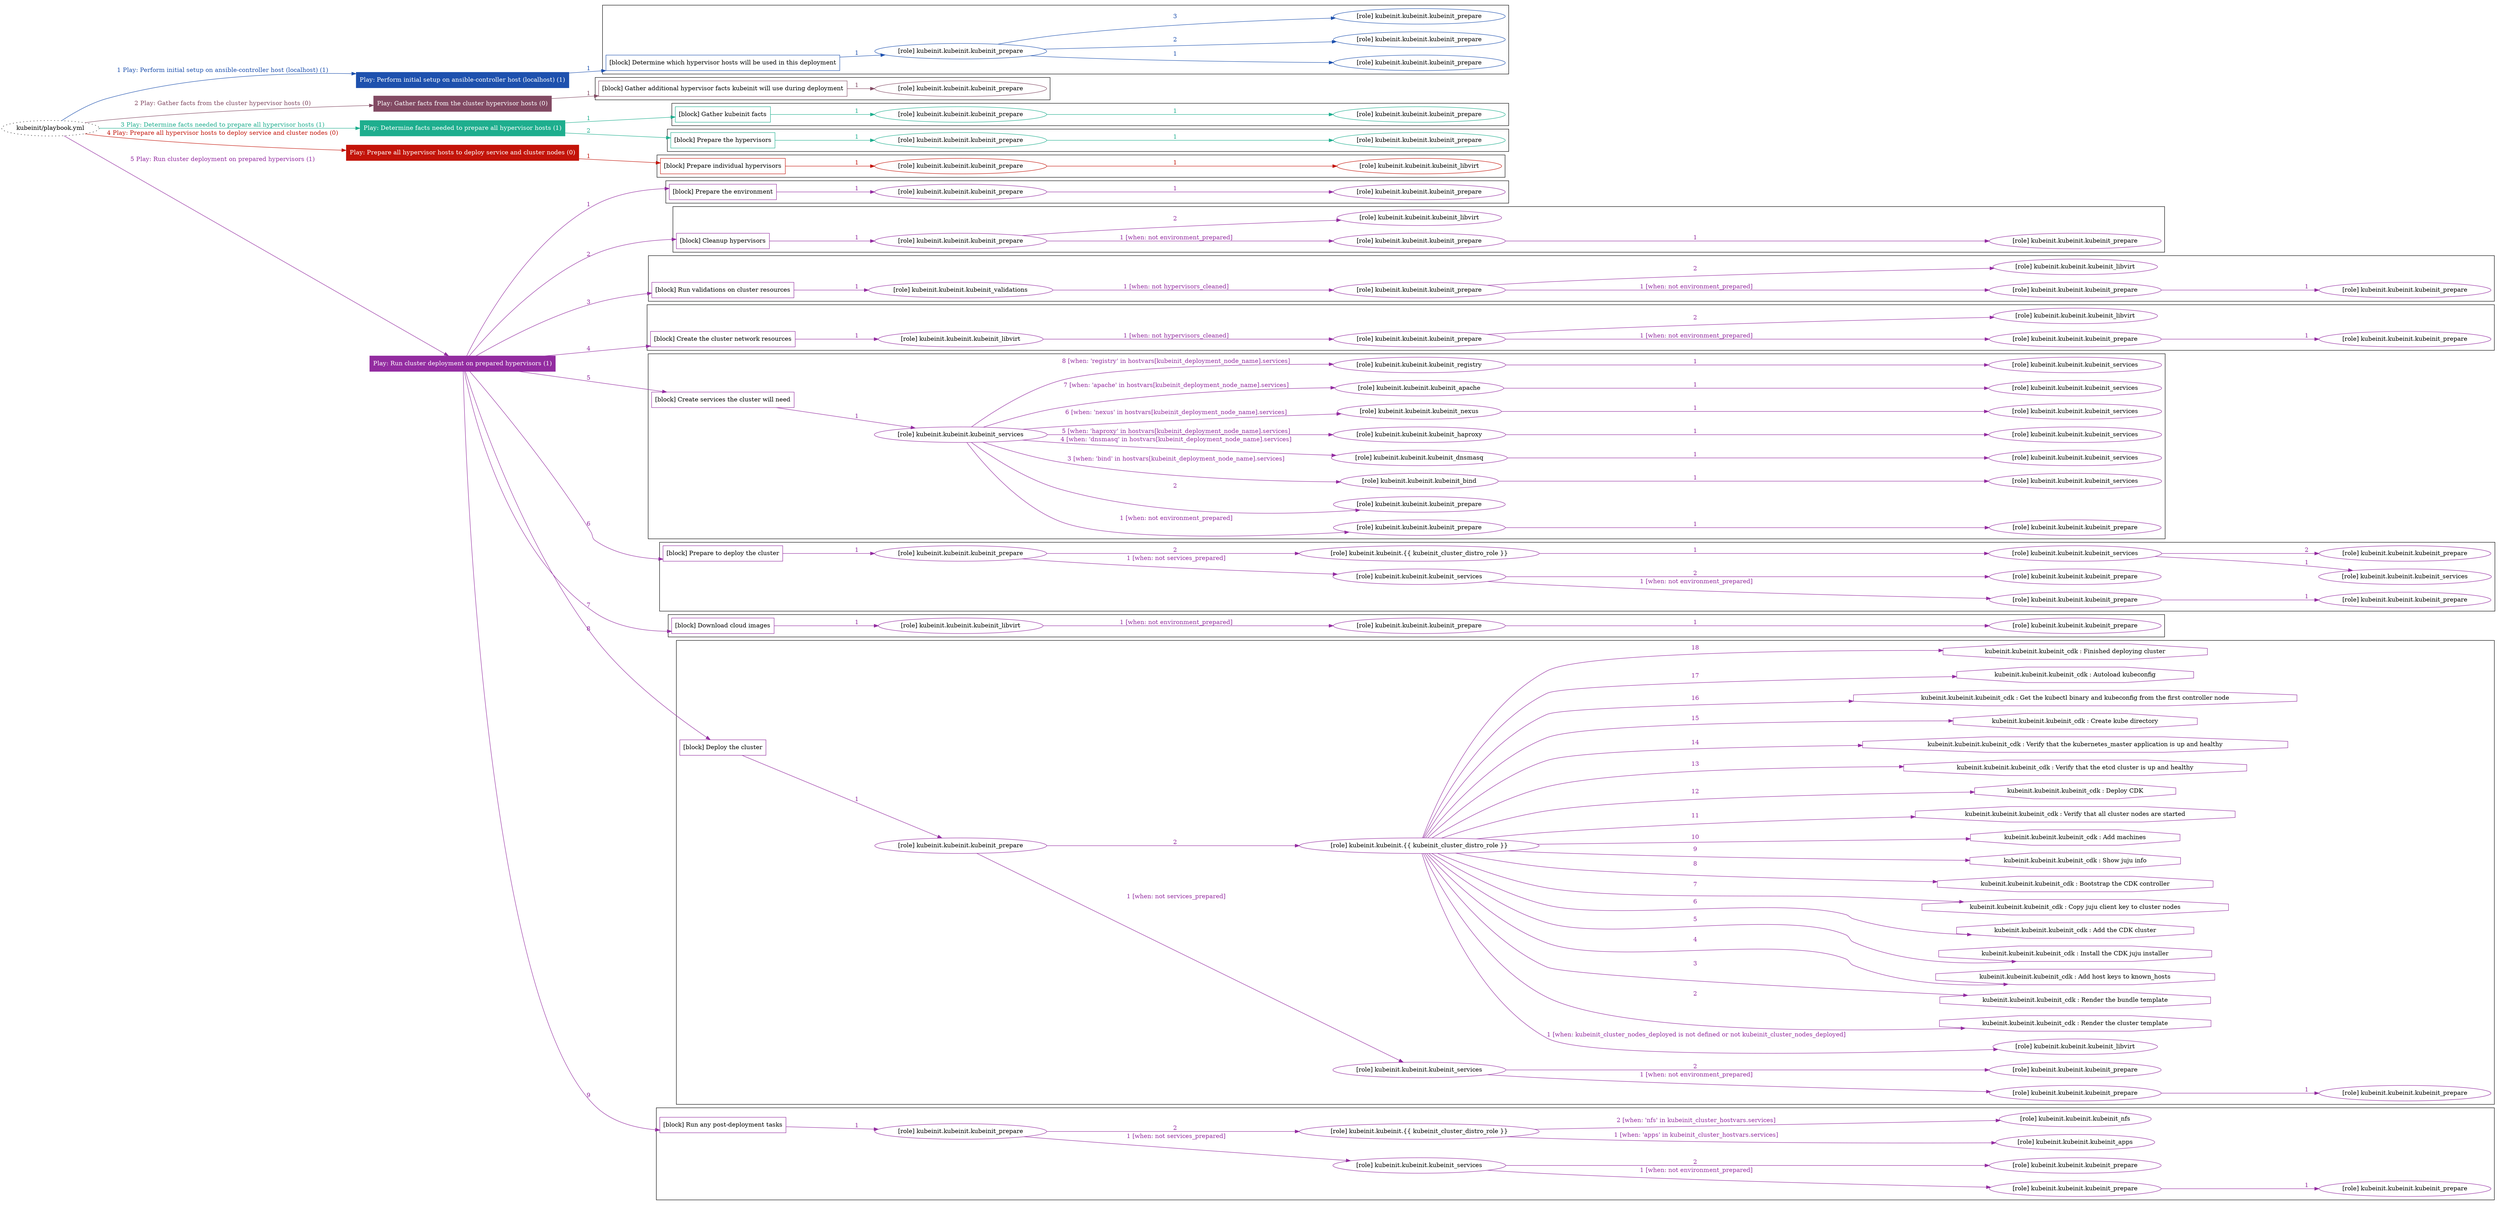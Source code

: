 digraph {
	graph [concentrate=true ordering=in rankdir=LR ratio=fill]
	edge [esep=5 sep=10]
	"kubeinit/playbook.yml" [URL="/home/runner/work/kubeinit/kubeinit/kubeinit/playbook.yml" id=playbook_908539e2 style=dotted]
	"kubeinit/playbook.yml" -> play_1a0ce4ae [label="1 Play: Perform initial setup on ansible-controller host (localhost) (1)" color="#1e51ae" fontcolor="#1e51ae" id=edge_playbook_908539e2_play_1a0ce4ae labeltooltip="1 Play: Perform initial setup on ansible-controller host (localhost) (1)" tooltip="1 Play: Perform initial setup on ansible-controller host (localhost) (1)"]
	subgraph "Play: Perform initial setup on ansible-controller host (localhost) (1)" {
		play_1a0ce4ae [label="Play: Perform initial setup on ansible-controller host (localhost) (1)" URL="/home/runner/work/kubeinit/kubeinit/kubeinit/playbook.yml" color="#1e51ae" fontcolor="#ffffff" id=play_1a0ce4ae shape=box style=filled tooltip=localhost]
		play_1a0ce4ae -> block_2aca51c5 [label=1 color="#1e51ae" fontcolor="#1e51ae" id=edge_1_play_1a0ce4ae_block_2aca51c5 labeltooltip=1 tooltip=1]
		subgraph cluster_block_2aca51c5 {
			block_2aca51c5 [label="[block] Determine which hypervisor hosts will be used in this deployment" URL="/home/runner/work/kubeinit/kubeinit/kubeinit/playbook.yml" color="#1e51ae" id=block_2aca51c5 labeltooltip="Determine which hypervisor hosts will be used in this deployment" shape=box tooltip="Determine which hypervisor hosts will be used in this deployment"]
			block_2aca51c5 -> role_ce036f06 [label="1 " color="#1e51ae" fontcolor="#1e51ae" id=edge_1_block_2aca51c5_role_ce036f06 labeltooltip="1 " tooltip="1 "]
			subgraph "kubeinit.kubeinit.kubeinit_prepare" {
				role_ce036f06 [label="[role] kubeinit.kubeinit.kubeinit_prepare" URL="/home/runner/work/kubeinit/kubeinit/kubeinit/playbook.yml" color="#1e51ae" id=role_ce036f06 tooltip="kubeinit.kubeinit.kubeinit_prepare"]
				role_ce036f06 -> role_a086a30a [label="1 " color="#1e51ae" fontcolor="#1e51ae" id=edge_1_role_ce036f06_role_a086a30a labeltooltip="1 " tooltip="1 "]
				subgraph "kubeinit.kubeinit.kubeinit_prepare" {
					role_a086a30a [label="[role] kubeinit.kubeinit.kubeinit_prepare" URL="/home/runner/.ansible/collections/ansible_collections/kubeinit/kubeinit/roles/kubeinit_prepare/tasks/build_hypervisors_group.yml" color="#1e51ae" id=role_a086a30a tooltip="kubeinit.kubeinit.kubeinit_prepare"]
				}
				role_ce036f06 -> role_d962c7f2 [label="2 " color="#1e51ae" fontcolor="#1e51ae" id=edge_2_role_ce036f06_role_d962c7f2 labeltooltip="2 " tooltip="2 "]
				subgraph "kubeinit.kubeinit.kubeinit_prepare" {
					role_d962c7f2 [label="[role] kubeinit.kubeinit.kubeinit_prepare" URL="/home/runner/.ansible/collections/ansible_collections/kubeinit/kubeinit/roles/kubeinit_prepare/tasks/build_hypervisors_group.yml" color="#1e51ae" id=role_d962c7f2 tooltip="kubeinit.kubeinit.kubeinit_prepare"]
				}
				role_ce036f06 -> role_a5ff5401 [label="3 " color="#1e51ae" fontcolor="#1e51ae" id=edge_3_role_ce036f06_role_a5ff5401 labeltooltip="3 " tooltip="3 "]
				subgraph "kubeinit.kubeinit.kubeinit_prepare" {
					role_a5ff5401 [label="[role] kubeinit.kubeinit.kubeinit_prepare" URL="/home/runner/.ansible/collections/ansible_collections/kubeinit/kubeinit/roles/kubeinit_prepare/tasks/build_hypervisors_group.yml" color="#1e51ae" id=role_a5ff5401 tooltip="kubeinit.kubeinit.kubeinit_prepare"]
				}
			}
		}
	}
	"kubeinit/playbook.yml" -> play_9be4e066 [label="2 Play: Gather facts from the cluster hypervisor hosts (0)" color="#824a63" fontcolor="#824a63" id=edge_playbook_908539e2_play_9be4e066 labeltooltip="2 Play: Gather facts from the cluster hypervisor hosts (0)" tooltip="2 Play: Gather facts from the cluster hypervisor hosts (0)"]
	subgraph "Play: Gather facts from the cluster hypervisor hosts (0)" {
		play_9be4e066 [label="Play: Gather facts from the cluster hypervisor hosts (0)" URL="/home/runner/work/kubeinit/kubeinit/kubeinit/playbook.yml" color="#824a63" fontcolor="#ffffff" id=play_9be4e066 shape=box style=filled tooltip="Play: Gather facts from the cluster hypervisor hosts (0)"]
		play_9be4e066 -> block_abb1dd14 [label=1 color="#824a63" fontcolor="#824a63" id=edge_1_play_9be4e066_block_abb1dd14 labeltooltip=1 tooltip=1]
		subgraph cluster_block_abb1dd14 {
			block_abb1dd14 [label="[block] Gather additional hypervisor facts kubeinit will use during deployment" URL="/home/runner/work/kubeinit/kubeinit/kubeinit/playbook.yml" color="#824a63" id=block_abb1dd14 labeltooltip="Gather additional hypervisor facts kubeinit will use during deployment" shape=box tooltip="Gather additional hypervisor facts kubeinit will use during deployment"]
			block_abb1dd14 -> role_02a995a1 [label="1 " color="#824a63" fontcolor="#824a63" id=edge_1_block_abb1dd14_role_02a995a1 labeltooltip="1 " tooltip="1 "]
			subgraph "kubeinit.kubeinit.kubeinit_prepare" {
				role_02a995a1 [label="[role] kubeinit.kubeinit.kubeinit_prepare" URL="/home/runner/work/kubeinit/kubeinit/kubeinit/playbook.yml" color="#824a63" id=role_02a995a1 tooltip="kubeinit.kubeinit.kubeinit_prepare"]
			}
		}
	}
	"kubeinit/playbook.yml" -> play_61c4239e [label="3 Play: Determine facts needed to prepare all hypervisor hosts (1)" color="#1eae8e" fontcolor="#1eae8e" id=edge_playbook_908539e2_play_61c4239e labeltooltip="3 Play: Determine facts needed to prepare all hypervisor hosts (1)" tooltip="3 Play: Determine facts needed to prepare all hypervisor hosts (1)"]
	subgraph "Play: Determine facts needed to prepare all hypervisor hosts (1)" {
		play_61c4239e [label="Play: Determine facts needed to prepare all hypervisor hosts (1)" URL="/home/runner/work/kubeinit/kubeinit/kubeinit/playbook.yml" color="#1eae8e" fontcolor="#ffffff" id=play_61c4239e shape=box style=filled tooltip=localhost]
		play_61c4239e -> block_95e3811e [label=1 color="#1eae8e" fontcolor="#1eae8e" id=edge_1_play_61c4239e_block_95e3811e labeltooltip=1 tooltip=1]
		subgraph cluster_block_95e3811e {
			block_95e3811e [label="[block] Gather kubeinit facts" URL="/home/runner/work/kubeinit/kubeinit/kubeinit/playbook.yml" color="#1eae8e" id=block_95e3811e labeltooltip="Gather kubeinit facts" shape=box tooltip="Gather kubeinit facts"]
			block_95e3811e -> role_c4badce9 [label="1 " color="#1eae8e" fontcolor="#1eae8e" id=edge_1_block_95e3811e_role_c4badce9 labeltooltip="1 " tooltip="1 "]
			subgraph "kubeinit.kubeinit.kubeinit_prepare" {
				role_c4badce9 [label="[role] kubeinit.kubeinit.kubeinit_prepare" URL="/home/runner/work/kubeinit/kubeinit/kubeinit/playbook.yml" color="#1eae8e" id=role_c4badce9 tooltip="kubeinit.kubeinit.kubeinit_prepare"]
				role_c4badce9 -> role_9c1aaad2 [label="1 " color="#1eae8e" fontcolor="#1eae8e" id=edge_1_role_c4badce9_role_9c1aaad2 labeltooltip="1 " tooltip="1 "]
				subgraph "kubeinit.kubeinit.kubeinit_prepare" {
					role_9c1aaad2 [label="[role] kubeinit.kubeinit.kubeinit_prepare" URL="/home/runner/.ansible/collections/ansible_collections/kubeinit/kubeinit/roles/kubeinit_prepare/tasks/gather_kubeinit_facts.yml" color="#1eae8e" id=role_9c1aaad2 tooltip="kubeinit.kubeinit.kubeinit_prepare"]
				}
			}
		}
		play_61c4239e -> block_f7baad70 [label=2 color="#1eae8e" fontcolor="#1eae8e" id=edge_2_play_61c4239e_block_f7baad70 labeltooltip=2 tooltip=2]
		subgraph cluster_block_f7baad70 {
			block_f7baad70 [label="[block] Prepare the hypervisors" URL="/home/runner/work/kubeinit/kubeinit/kubeinit/playbook.yml" color="#1eae8e" id=block_f7baad70 labeltooltip="Prepare the hypervisors" shape=box tooltip="Prepare the hypervisors"]
			block_f7baad70 -> role_4221a4ba [label="1 " color="#1eae8e" fontcolor="#1eae8e" id=edge_1_block_f7baad70_role_4221a4ba labeltooltip="1 " tooltip="1 "]
			subgraph "kubeinit.kubeinit.kubeinit_prepare" {
				role_4221a4ba [label="[role] kubeinit.kubeinit.kubeinit_prepare" URL="/home/runner/work/kubeinit/kubeinit/kubeinit/playbook.yml" color="#1eae8e" id=role_4221a4ba tooltip="kubeinit.kubeinit.kubeinit_prepare"]
				role_4221a4ba -> role_94aeec92 [label="1 " color="#1eae8e" fontcolor="#1eae8e" id=edge_1_role_4221a4ba_role_94aeec92 labeltooltip="1 " tooltip="1 "]
				subgraph "kubeinit.kubeinit.kubeinit_prepare" {
					role_94aeec92 [label="[role] kubeinit.kubeinit.kubeinit_prepare" URL="/home/runner/.ansible/collections/ansible_collections/kubeinit/kubeinit/roles/kubeinit_prepare/tasks/gather_kubeinit_facts.yml" color="#1eae8e" id=role_94aeec92 tooltip="kubeinit.kubeinit.kubeinit_prepare"]
				}
			}
		}
	}
	"kubeinit/playbook.yml" -> play_f6dc13f6 [label="4 Play: Prepare all hypervisor hosts to deploy service and cluster nodes (0)" color="#c31409" fontcolor="#c31409" id=edge_playbook_908539e2_play_f6dc13f6 labeltooltip="4 Play: Prepare all hypervisor hosts to deploy service and cluster nodes (0)" tooltip="4 Play: Prepare all hypervisor hosts to deploy service and cluster nodes (0)"]
	subgraph "Play: Prepare all hypervisor hosts to deploy service and cluster nodes (0)" {
		play_f6dc13f6 [label="Play: Prepare all hypervisor hosts to deploy service and cluster nodes (0)" URL="/home/runner/work/kubeinit/kubeinit/kubeinit/playbook.yml" color="#c31409" fontcolor="#ffffff" id=play_f6dc13f6 shape=box style=filled tooltip="Play: Prepare all hypervisor hosts to deploy service and cluster nodes (0)"]
		play_f6dc13f6 -> block_6520891b [label=1 color="#c31409" fontcolor="#c31409" id=edge_1_play_f6dc13f6_block_6520891b labeltooltip=1 tooltip=1]
		subgraph cluster_block_6520891b {
			block_6520891b [label="[block] Prepare individual hypervisors" URL="/home/runner/work/kubeinit/kubeinit/kubeinit/playbook.yml" color="#c31409" id=block_6520891b labeltooltip="Prepare individual hypervisors" shape=box tooltip="Prepare individual hypervisors"]
			block_6520891b -> role_00d1df0e [label="1 " color="#c31409" fontcolor="#c31409" id=edge_1_block_6520891b_role_00d1df0e labeltooltip="1 " tooltip="1 "]
			subgraph "kubeinit.kubeinit.kubeinit_prepare" {
				role_00d1df0e [label="[role] kubeinit.kubeinit.kubeinit_prepare" URL="/home/runner/work/kubeinit/kubeinit/kubeinit/playbook.yml" color="#c31409" id=role_00d1df0e tooltip="kubeinit.kubeinit.kubeinit_prepare"]
				role_00d1df0e -> role_d37eb65c [label="1 " color="#c31409" fontcolor="#c31409" id=edge_1_role_00d1df0e_role_d37eb65c labeltooltip="1 " tooltip="1 "]
				subgraph "kubeinit.kubeinit.kubeinit_libvirt" {
					role_d37eb65c [label="[role] kubeinit.kubeinit.kubeinit_libvirt" URL="/home/runner/.ansible/collections/ansible_collections/kubeinit/kubeinit/roles/kubeinit_prepare/tasks/prepare_hypervisor.yml" color="#c31409" id=role_d37eb65c tooltip="kubeinit.kubeinit.kubeinit_libvirt"]
				}
			}
		}
	}
	"kubeinit/playbook.yml" -> play_699fc1e1 [label="5 Play: Run cluster deployment on prepared hypervisors (1)" color="#932ca0" fontcolor="#932ca0" id=edge_playbook_908539e2_play_699fc1e1 labeltooltip="5 Play: Run cluster deployment on prepared hypervisors (1)" tooltip="5 Play: Run cluster deployment on prepared hypervisors (1)"]
	subgraph "Play: Run cluster deployment on prepared hypervisors (1)" {
		play_699fc1e1 [label="Play: Run cluster deployment on prepared hypervisors (1)" URL="/home/runner/work/kubeinit/kubeinit/kubeinit/playbook.yml" color="#932ca0" fontcolor="#ffffff" id=play_699fc1e1 shape=box style=filled tooltip=localhost]
		play_699fc1e1 -> block_02f8ff2e [label=1 color="#932ca0" fontcolor="#932ca0" id=edge_1_play_699fc1e1_block_02f8ff2e labeltooltip=1 tooltip=1]
		subgraph cluster_block_02f8ff2e {
			block_02f8ff2e [label="[block] Prepare the environment" URL="/home/runner/work/kubeinit/kubeinit/kubeinit/playbook.yml" color="#932ca0" id=block_02f8ff2e labeltooltip="Prepare the environment" shape=box tooltip="Prepare the environment"]
			block_02f8ff2e -> role_17aabd34 [label="1 " color="#932ca0" fontcolor="#932ca0" id=edge_1_block_02f8ff2e_role_17aabd34 labeltooltip="1 " tooltip="1 "]
			subgraph "kubeinit.kubeinit.kubeinit_prepare" {
				role_17aabd34 [label="[role] kubeinit.kubeinit.kubeinit_prepare" URL="/home/runner/work/kubeinit/kubeinit/kubeinit/playbook.yml" color="#932ca0" id=role_17aabd34 tooltip="kubeinit.kubeinit.kubeinit_prepare"]
				role_17aabd34 -> role_4959f681 [label="1 " color="#932ca0" fontcolor="#932ca0" id=edge_1_role_17aabd34_role_4959f681 labeltooltip="1 " tooltip="1 "]
				subgraph "kubeinit.kubeinit.kubeinit_prepare" {
					role_4959f681 [label="[role] kubeinit.kubeinit.kubeinit_prepare" URL="/home/runner/.ansible/collections/ansible_collections/kubeinit/kubeinit/roles/kubeinit_prepare/tasks/gather_kubeinit_facts.yml" color="#932ca0" id=role_4959f681 tooltip="kubeinit.kubeinit.kubeinit_prepare"]
				}
			}
		}
		play_699fc1e1 -> block_4f248abd [label=2 color="#932ca0" fontcolor="#932ca0" id=edge_2_play_699fc1e1_block_4f248abd labeltooltip=2 tooltip=2]
		subgraph cluster_block_4f248abd {
			block_4f248abd [label="[block] Cleanup hypervisors" URL="/home/runner/work/kubeinit/kubeinit/kubeinit/playbook.yml" color="#932ca0" id=block_4f248abd labeltooltip="Cleanup hypervisors" shape=box tooltip="Cleanup hypervisors"]
			block_4f248abd -> role_cfdb8c30 [label="1 " color="#932ca0" fontcolor="#932ca0" id=edge_1_block_4f248abd_role_cfdb8c30 labeltooltip="1 " tooltip="1 "]
			subgraph "kubeinit.kubeinit.kubeinit_prepare" {
				role_cfdb8c30 [label="[role] kubeinit.kubeinit.kubeinit_prepare" URL="/home/runner/work/kubeinit/kubeinit/kubeinit/playbook.yml" color="#932ca0" id=role_cfdb8c30 tooltip="kubeinit.kubeinit.kubeinit_prepare"]
				role_cfdb8c30 -> role_27a86e48 [label="1 [when: not environment_prepared]" color="#932ca0" fontcolor="#932ca0" id=edge_1_role_cfdb8c30_role_27a86e48 labeltooltip="1 [when: not environment_prepared]" tooltip="1 [when: not environment_prepared]"]
				subgraph "kubeinit.kubeinit.kubeinit_prepare" {
					role_27a86e48 [label="[role] kubeinit.kubeinit.kubeinit_prepare" URL="/home/runner/.ansible/collections/ansible_collections/kubeinit/kubeinit/roles/kubeinit_prepare/tasks/cleanup_hypervisors.yml" color="#932ca0" id=role_27a86e48 tooltip="kubeinit.kubeinit.kubeinit_prepare"]
					role_27a86e48 -> role_3b2d3572 [label="1 " color="#932ca0" fontcolor="#932ca0" id=edge_1_role_27a86e48_role_3b2d3572 labeltooltip="1 " tooltip="1 "]
					subgraph "kubeinit.kubeinit.kubeinit_prepare" {
						role_3b2d3572 [label="[role] kubeinit.kubeinit.kubeinit_prepare" URL="/home/runner/.ansible/collections/ansible_collections/kubeinit/kubeinit/roles/kubeinit_prepare/tasks/gather_kubeinit_facts.yml" color="#932ca0" id=role_3b2d3572 tooltip="kubeinit.kubeinit.kubeinit_prepare"]
					}
				}
				role_cfdb8c30 -> role_bbf9a811 [label="2 " color="#932ca0" fontcolor="#932ca0" id=edge_2_role_cfdb8c30_role_bbf9a811 labeltooltip="2 " tooltip="2 "]
				subgraph "kubeinit.kubeinit.kubeinit_libvirt" {
					role_bbf9a811 [label="[role] kubeinit.kubeinit.kubeinit_libvirt" URL="/home/runner/.ansible/collections/ansible_collections/kubeinit/kubeinit/roles/kubeinit_prepare/tasks/cleanup_hypervisors.yml" color="#932ca0" id=role_bbf9a811 tooltip="kubeinit.kubeinit.kubeinit_libvirt"]
				}
			}
		}
		play_699fc1e1 -> block_ede6476d [label=3 color="#932ca0" fontcolor="#932ca0" id=edge_3_play_699fc1e1_block_ede6476d labeltooltip=3 tooltip=3]
		subgraph cluster_block_ede6476d {
			block_ede6476d [label="[block] Run validations on cluster resources" URL="/home/runner/work/kubeinit/kubeinit/kubeinit/playbook.yml" color="#932ca0" id=block_ede6476d labeltooltip="Run validations on cluster resources" shape=box tooltip="Run validations on cluster resources"]
			block_ede6476d -> role_6fd5b6b3 [label="1 " color="#932ca0" fontcolor="#932ca0" id=edge_1_block_ede6476d_role_6fd5b6b3 labeltooltip="1 " tooltip="1 "]
			subgraph "kubeinit.kubeinit.kubeinit_validations" {
				role_6fd5b6b3 [label="[role] kubeinit.kubeinit.kubeinit_validations" URL="/home/runner/work/kubeinit/kubeinit/kubeinit/playbook.yml" color="#932ca0" id=role_6fd5b6b3 tooltip="kubeinit.kubeinit.kubeinit_validations"]
				role_6fd5b6b3 -> role_564b2f7b [label="1 [when: not hypervisors_cleaned]" color="#932ca0" fontcolor="#932ca0" id=edge_1_role_6fd5b6b3_role_564b2f7b labeltooltip="1 [when: not hypervisors_cleaned]" tooltip="1 [when: not hypervisors_cleaned]"]
				subgraph "kubeinit.kubeinit.kubeinit_prepare" {
					role_564b2f7b [label="[role] kubeinit.kubeinit.kubeinit_prepare" URL="/home/runner/.ansible/collections/ansible_collections/kubeinit/kubeinit/roles/kubeinit_validations/tasks/main.yml" color="#932ca0" id=role_564b2f7b tooltip="kubeinit.kubeinit.kubeinit_prepare"]
					role_564b2f7b -> role_7fc578dc [label="1 [when: not environment_prepared]" color="#932ca0" fontcolor="#932ca0" id=edge_1_role_564b2f7b_role_7fc578dc labeltooltip="1 [when: not environment_prepared]" tooltip="1 [when: not environment_prepared]"]
					subgraph "kubeinit.kubeinit.kubeinit_prepare" {
						role_7fc578dc [label="[role] kubeinit.kubeinit.kubeinit_prepare" URL="/home/runner/.ansible/collections/ansible_collections/kubeinit/kubeinit/roles/kubeinit_prepare/tasks/cleanup_hypervisors.yml" color="#932ca0" id=role_7fc578dc tooltip="kubeinit.kubeinit.kubeinit_prepare"]
						role_7fc578dc -> role_b84308c0 [label="1 " color="#932ca0" fontcolor="#932ca0" id=edge_1_role_7fc578dc_role_b84308c0 labeltooltip="1 " tooltip="1 "]
						subgraph "kubeinit.kubeinit.kubeinit_prepare" {
							role_b84308c0 [label="[role] kubeinit.kubeinit.kubeinit_prepare" URL="/home/runner/.ansible/collections/ansible_collections/kubeinit/kubeinit/roles/kubeinit_prepare/tasks/gather_kubeinit_facts.yml" color="#932ca0" id=role_b84308c0 tooltip="kubeinit.kubeinit.kubeinit_prepare"]
						}
					}
					role_564b2f7b -> role_a267498a [label="2 " color="#932ca0" fontcolor="#932ca0" id=edge_2_role_564b2f7b_role_a267498a labeltooltip="2 " tooltip="2 "]
					subgraph "kubeinit.kubeinit.kubeinit_libvirt" {
						role_a267498a [label="[role] kubeinit.kubeinit.kubeinit_libvirt" URL="/home/runner/.ansible/collections/ansible_collections/kubeinit/kubeinit/roles/kubeinit_prepare/tasks/cleanup_hypervisors.yml" color="#932ca0" id=role_a267498a tooltip="kubeinit.kubeinit.kubeinit_libvirt"]
					}
				}
			}
		}
		play_699fc1e1 -> block_3b45d8f5 [label=4 color="#932ca0" fontcolor="#932ca0" id=edge_4_play_699fc1e1_block_3b45d8f5 labeltooltip=4 tooltip=4]
		subgraph cluster_block_3b45d8f5 {
			block_3b45d8f5 [label="[block] Create the cluster network resources" URL="/home/runner/work/kubeinit/kubeinit/kubeinit/playbook.yml" color="#932ca0" id=block_3b45d8f5 labeltooltip="Create the cluster network resources" shape=box tooltip="Create the cluster network resources"]
			block_3b45d8f5 -> role_dfb89971 [label="1 " color="#932ca0" fontcolor="#932ca0" id=edge_1_block_3b45d8f5_role_dfb89971 labeltooltip="1 " tooltip="1 "]
			subgraph "kubeinit.kubeinit.kubeinit_libvirt" {
				role_dfb89971 [label="[role] kubeinit.kubeinit.kubeinit_libvirt" URL="/home/runner/work/kubeinit/kubeinit/kubeinit/playbook.yml" color="#932ca0" id=role_dfb89971 tooltip="kubeinit.kubeinit.kubeinit_libvirt"]
				role_dfb89971 -> role_a99b9454 [label="1 [when: not hypervisors_cleaned]" color="#932ca0" fontcolor="#932ca0" id=edge_1_role_dfb89971_role_a99b9454 labeltooltip="1 [when: not hypervisors_cleaned]" tooltip="1 [when: not hypervisors_cleaned]"]
				subgraph "kubeinit.kubeinit.kubeinit_prepare" {
					role_a99b9454 [label="[role] kubeinit.kubeinit.kubeinit_prepare" URL="/home/runner/.ansible/collections/ansible_collections/kubeinit/kubeinit/roles/kubeinit_libvirt/tasks/create_network.yml" color="#932ca0" id=role_a99b9454 tooltip="kubeinit.kubeinit.kubeinit_prepare"]
					role_a99b9454 -> role_e5fd464d [label="1 [when: not environment_prepared]" color="#932ca0" fontcolor="#932ca0" id=edge_1_role_a99b9454_role_e5fd464d labeltooltip="1 [when: not environment_prepared]" tooltip="1 [when: not environment_prepared]"]
					subgraph "kubeinit.kubeinit.kubeinit_prepare" {
						role_e5fd464d [label="[role] kubeinit.kubeinit.kubeinit_prepare" URL="/home/runner/.ansible/collections/ansible_collections/kubeinit/kubeinit/roles/kubeinit_prepare/tasks/cleanup_hypervisors.yml" color="#932ca0" id=role_e5fd464d tooltip="kubeinit.kubeinit.kubeinit_prepare"]
						role_e5fd464d -> role_7daa8066 [label="1 " color="#932ca0" fontcolor="#932ca0" id=edge_1_role_e5fd464d_role_7daa8066 labeltooltip="1 " tooltip="1 "]
						subgraph "kubeinit.kubeinit.kubeinit_prepare" {
							role_7daa8066 [label="[role] kubeinit.kubeinit.kubeinit_prepare" URL="/home/runner/.ansible/collections/ansible_collections/kubeinit/kubeinit/roles/kubeinit_prepare/tasks/gather_kubeinit_facts.yml" color="#932ca0" id=role_7daa8066 tooltip="kubeinit.kubeinit.kubeinit_prepare"]
						}
					}
					role_a99b9454 -> role_fd95a0c2 [label="2 " color="#932ca0" fontcolor="#932ca0" id=edge_2_role_a99b9454_role_fd95a0c2 labeltooltip="2 " tooltip="2 "]
					subgraph "kubeinit.kubeinit.kubeinit_libvirt" {
						role_fd95a0c2 [label="[role] kubeinit.kubeinit.kubeinit_libvirt" URL="/home/runner/.ansible/collections/ansible_collections/kubeinit/kubeinit/roles/kubeinit_prepare/tasks/cleanup_hypervisors.yml" color="#932ca0" id=role_fd95a0c2 tooltip="kubeinit.kubeinit.kubeinit_libvirt"]
					}
				}
			}
		}
		play_699fc1e1 -> block_7b7a14ca [label=5 color="#932ca0" fontcolor="#932ca0" id=edge_5_play_699fc1e1_block_7b7a14ca labeltooltip=5 tooltip=5]
		subgraph cluster_block_7b7a14ca {
			block_7b7a14ca [label="[block] Create services the cluster will need" URL="/home/runner/work/kubeinit/kubeinit/kubeinit/playbook.yml" color="#932ca0" id=block_7b7a14ca labeltooltip="Create services the cluster will need" shape=box tooltip="Create services the cluster will need"]
			block_7b7a14ca -> role_4557d5d9 [label="1 " color="#932ca0" fontcolor="#932ca0" id=edge_1_block_7b7a14ca_role_4557d5d9 labeltooltip="1 " tooltip="1 "]
			subgraph "kubeinit.kubeinit.kubeinit_services" {
				role_4557d5d9 [label="[role] kubeinit.kubeinit.kubeinit_services" URL="/home/runner/work/kubeinit/kubeinit/kubeinit/playbook.yml" color="#932ca0" id=role_4557d5d9 tooltip="kubeinit.kubeinit.kubeinit_services"]
				role_4557d5d9 -> role_1ec8c5cd [label="1 [when: not environment_prepared]" color="#932ca0" fontcolor="#932ca0" id=edge_1_role_4557d5d9_role_1ec8c5cd labeltooltip="1 [when: not environment_prepared]" tooltip="1 [when: not environment_prepared]"]
				subgraph "kubeinit.kubeinit.kubeinit_prepare" {
					role_1ec8c5cd [label="[role] kubeinit.kubeinit.kubeinit_prepare" URL="/home/runner/.ansible/collections/ansible_collections/kubeinit/kubeinit/roles/kubeinit_services/tasks/main.yml" color="#932ca0" id=role_1ec8c5cd tooltip="kubeinit.kubeinit.kubeinit_prepare"]
					role_1ec8c5cd -> role_8f60157d [label="1 " color="#932ca0" fontcolor="#932ca0" id=edge_1_role_1ec8c5cd_role_8f60157d labeltooltip="1 " tooltip="1 "]
					subgraph "kubeinit.kubeinit.kubeinit_prepare" {
						role_8f60157d [label="[role] kubeinit.kubeinit.kubeinit_prepare" URL="/home/runner/.ansible/collections/ansible_collections/kubeinit/kubeinit/roles/kubeinit_prepare/tasks/gather_kubeinit_facts.yml" color="#932ca0" id=role_8f60157d tooltip="kubeinit.kubeinit.kubeinit_prepare"]
					}
				}
				role_4557d5d9 -> role_32d60767 [label="2 " color="#932ca0" fontcolor="#932ca0" id=edge_2_role_4557d5d9_role_32d60767 labeltooltip="2 " tooltip="2 "]
				subgraph "kubeinit.kubeinit.kubeinit_prepare" {
					role_32d60767 [label="[role] kubeinit.kubeinit.kubeinit_prepare" URL="/home/runner/.ansible/collections/ansible_collections/kubeinit/kubeinit/roles/kubeinit_services/tasks/00_create_service_pod.yml" color="#932ca0" id=role_32d60767 tooltip="kubeinit.kubeinit.kubeinit_prepare"]
				}
				role_4557d5d9 -> role_f95cf6fb [label="3 [when: 'bind' in hostvars[kubeinit_deployment_node_name].services]" color="#932ca0" fontcolor="#932ca0" id=edge_3_role_4557d5d9_role_f95cf6fb labeltooltip="3 [when: 'bind' in hostvars[kubeinit_deployment_node_name].services]" tooltip="3 [when: 'bind' in hostvars[kubeinit_deployment_node_name].services]"]
				subgraph "kubeinit.kubeinit.kubeinit_bind" {
					role_f95cf6fb [label="[role] kubeinit.kubeinit.kubeinit_bind" URL="/home/runner/.ansible/collections/ansible_collections/kubeinit/kubeinit/roles/kubeinit_services/tasks/start_services_containers.yml" color="#932ca0" id=role_f95cf6fb tooltip="kubeinit.kubeinit.kubeinit_bind"]
					role_f95cf6fb -> role_317cc9a8 [label="1 " color="#932ca0" fontcolor="#932ca0" id=edge_1_role_f95cf6fb_role_317cc9a8 labeltooltip="1 " tooltip="1 "]
					subgraph "kubeinit.kubeinit.kubeinit_services" {
						role_317cc9a8 [label="[role] kubeinit.kubeinit.kubeinit_services" URL="/home/runner/.ansible/collections/ansible_collections/kubeinit/kubeinit/roles/kubeinit_bind/tasks/main.yml" color="#932ca0" id=role_317cc9a8 tooltip="kubeinit.kubeinit.kubeinit_services"]
					}
				}
				role_4557d5d9 -> role_9165ca69 [label="4 [when: 'dnsmasq' in hostvars[kubeinit_deployment_node_name].services]" color="#932ca0" fontcolor="#932ca0" id=edge_4_role_4557d5d9_role_9165ca69 labeltooltip="4 [when: 'dnsmasq' in hostvars[kubeinit_deployment_node_name].services]" tooltip="4 [when: 'dnsmasq' in hostvars[kubeinit_deployment_node_name].services]"]
				subgraph "kubeinit.kubeinit.kubeinit_dnsmasq" {
					role_9165ca69 [label="[role] kubeinit.kubeinit.kubeinit_dnsmasq" URL="/home/runner/.ansible/collections/ansible_collections/kubeinit/kubeinit/roles/kubeinit_services/tasks/start_services_containers.yml" color="#932ca0" id=role_9165ca69 tooltip="kubeinit.kubeinit.kubeinit_dnsmasq"]
					role_9165ca69 -> role_fe0f7259 [label="1 " color="#932ca0" fontcolor="#932ca0" id=edge_1_role_9165ca69_role_fe0f7259 labeltooltip="1 " tooltip="1 "]
					subgraph "kubeinit.kubeinit.kubeinit_services" {
						role_fe0f7259 [label="[role] kubeinit.kubeinit.kubeinit_services" URL="/home/runner/.ansible/collections/ansible_collections/kubeinit/kubeinit/roles/kubeinit_dnsmasq/tasks/main.yml" color="#932ca0" id=role_fe0f7259 tooltip="kubeinit.kubeinit.kubeinit_services"]
					}
				}
				role_4557d5d9 -> role_29b820d1 [label="5 [when: 'haproxy' in hostvars[kubeinit_deployment_node_name].services]" color="#932ca0" fontcolor="#932ca0" id=edge_5_role_4557d5d9_role_29b820d1 labeltooltip="5 [when: 'haproxy' in hostvars[kubeinit_deployment_node_name].services]" tooltip="5 [when: 'haproxy' in hostvars[kubeinit_deployment_node_name].services]"]
				subgraph "kubeinit.kubeinit.kubeinit_haproxy" {
					role_29b820d1 [label="[role] kubeinit.kubeinit.kubeinit_haproxy" URL="/home/runner/.ansible/collections/ansible_collections/kubeinit/kubeinit/roles/kubeinit_services/tasks/start_services_containers.yml" color="#932ca0" id=role_29b820d1 tooltip="kubeinit.kubeinit.kubeinit_haproxy"]
					role_29b820d1 -> role_c9d4fa3e [label="1 " color="#932ca0" fontcolor="#932ca0" id=edge_1_role_29b820d1_role_c9d4fa3e labeltooltip="1 " tooltip="1 "]
					subgraph "kubeinit.kubeinit.kubeinit_services" {
						role_c9d4fa3e [label="[role] kubeinit.kubeinit.kubeinit_services" URL="/home/runner/.ansible/collections/ansible_collections/kubeinit/kubeinit/roles/kubeinit_haproxy/tasks/main.yml" color="#932ca0" id=role_c9d4fa3e tooltip="kubeinit.kubeinit.kubeinit_services"]
					}
				}
				role_4557d5d9 -> role_6d38f9cc [label="6 [when: 'nexus' in hostvars[kubeinit_deployment_node_name].services]" color="#932ca0" fontcolor="#932ca0" id=edge_6_role_4557d5d9_role_6d38f9cc labeltooltip="6 [when: 'nexus' in hostvars[kubeinit_deployment_node_name].services]" tooltip="6 [when: 'nexus' in hostvars[kubeinit_deployment_node_name].services]"]
				subgraph "kubeinit.kubeinit.kubeinit_nexus" {
					role_6d38f9cc [label="[role] kubeinit.kubeinit.kubeinit_nexus" URL="/home/runner/.ansible/collections/ansible_collections/kubeinit/kubeinit/roles/kubeinit_services/tasks/start_services_containers.yml" color="#932ca0" id=role_6d38f9cc tooltip="kubeinit.kubeinit.kubeinit_nexus"]
					role_6d38f9cc -> role_1b090837 [label="1 " color="#932ca0" fontcolor="#932ca0" id=edge_1_role_6d38f9cc_role_1b090837 labeltooltip="1 " tooltip="1 "]
					subgraph "kubeinit.kubeinit.kubeinit_services" {
						role_1b090837 [label="[role] kubeinit.kubeinit.kubeinit_services" URL="/home/runner/.ansible/collections/ansible_collections/kubeinit/kubeinit/roles/kubeinit_nexus/tasks/main.yml" color="#932ca0" id=role_1b090837 tooltip="kubeinit.kubeinit.kubeinit_services"]
					}
				}
				role_4557d5d9 -> role_fdccae9a [label="7 [when: 'apache' in hostvars[kubeinit_deployment_node_name].services]" color="#932ca0" fontcolor="#932ca0" id=edge_7_role_4557d5d9_role_fdccae9a labeltooltip="7 [when: 'apache' in hostvars[kubeinit_deployment_node_name].services]" tooltip="7 [when: 'apache' in hostvars[kubeinit_deployment_node_name].services]"]
				subgraph "kubeinit.kubeinit.kubeinit_apache" {
					role_fdccae9a [label="[role] kubeinit.kubeinit.kubeinit_apache" URL="/home/runner/.ansible/collections/ansible_collections/kubeinit/kubeinit/roles/kubeinit_services/tasks/start_services_containers.yml" color="#932ca0" id=role_fdccae9a tooltip="kubeinit.kubeinit.kubeinit_apache"]
					role_fdccae9a -> role_10b92052 [label="1 " color="#932ca0" fontcolor="#932ca0" id=edge_1_role_fdccae9a_role_10b92052 labeltooltip="1 " tooltip="1 "]
					subgraph "kubeinit.kubeinit.kubeinit_services" {
						role_10b92052 [label="[role] kubeinit.kubeinit.kubeinit_services" URL="/home/runner/.ansible/collections/ansible_collections/kubeinit/kubeinit/roles/kubeinit_apache/tasks/main.yml" color="#932ca0" id=role_10b92052 tooltip="kubeinit.kubeinit.kubeinit_services"]
					}
				}
				role_4557d5d9 -> role_01e0b416 [label="8 [when: 'registry' in hostvars[kubeinit_deployment_node_name].services]" color="#932ca0" fontcolor="#932ca0" id=edge_8_role_4557d5d9_role_01e0b416 labeltooltip="8 [when: 'registry' in hostvars[kubeinit_deployment_node_name].services]" tooltip="8 [when: 'registry' in hostvars[kubeinit_deployment_node_name].services]"]
				subgraph "kubeinit.kubeinit.kubeinit_registry" {
					role_01e0b416 [label="[role] kubeinit.kubeinit.kubeinit_registry" URL="/home/runner/.ansible/collections/ansible_collections/kubeinit/kubeinit/roles/kubeinit_services/tasks/start_services_containers.yml" color="#932ca0" id=role_01e0b416 tooltip="kubeinit.kubeinit.kubeinit_registry"]
					role_01e0b416 -> role_68c2bba6 [label="1 " color="#932ca0" fontcolor="#932ca0" id=edge_1_role_01e0b416_role_68c2bba6 labeltooltip="1 " tooltip="1 "]
					subgraph "kubeinit.kubeinit.kubeinit_services" {
						role_68c2bba6 [label="[role] kubeinit.kubeinit.kubeinit_services" URL="/home/runner/.ansible/collections/ansible_collections/kubeinit/kubeinit/roles/kubeinit_registry/tasks/main.yml" color="#932ca0" id=role_68c2bba6 tooltip="kubeinit.kubeinit.kubeinit_services"]
					}
				}
			}
		}
		play_699fc1e1 -> block_7c085193 [label=6 color="#932ca0" fontcolor="#932ca0" id=edge_6_play_699fc1e1_block_7c085193 labeltooltip=6 tooltip=6]
		subgraph cluster_block_7c085193 {
			block_7c085193 [label="[block] Prepare to deploy the cluster" URL="/home/runner/work/kubeinit/kubeinit/kubeinit/playbook.yml" color="#932ca0" id=block_7c085193 labeltooltip="Prepare to deploy the cluster" shape=box tooltip="Prepare to deploy the cluster"]
			block_7c085193 -> role_5a04ccd7 [label="1 " color="#932ca0" fontcolor="#932ca0" id=edge_1_block_7c085193_role_5a04ccd7 labeltooltip="1 " tooltip="1 "]
			subgraph "kubeinit.kubeinit.kubeinit_prepare" {
				role_5a04ccd7 [label="[role] kubeinit.kubeinit.kubeinit_prepare" URL="/home/runner/work/kubeinit/kubeinit/kubeinit/playbook.yml" color="#932ca0" id=role_5a04ccd7 tooltip="kubeinit.kubeinit.kubeinit_prepare"]
				role_5a04ccd7 -> role_6847514b [label="1 [when: not services_prepared]" color="#932ca0" fontcolor="#932ca0" id=edge_1_role_5a04ccd7_role_6847514b labeltooltip="1 [when: not services_prepared]" tooltip="1 [when: not services_prepared]"]
				subgraph "kubeinit.kubeinit.kubeinit_services" {
					role_6847514b [label="[role] kubeinit.kubeinit.kubeinit_services" URL="/home/runner/.ansible/collections/ansible_collections/kubeinit/kubeinit/roles/kubeinit_prepare/tasks/prepare_cluster.yml" color="#932ca0" id=role_6847514b tooltip="kubeinit.kubeinit.kubeinit_services"]
					role_6847514b -> role_70b0fc03 [label="1 [when: not environment_prepared]" color="#932ca0" fontcolor="#932ca0" id=edge_1_role_6847514b_role_70b0fc03 labeltooltip="1 [when: not environment_prepared]" tooltip="1 [when: not environment_prepared]"]
					subgraph "kubeinit.kubeinit.kubeinit_prepare" {
						role_70b0fc03 [label="[role] kubeinit.kubeinit.kubeinit_prepare" URL="/home/runner/.ansible/collections/ansible_collections/kubeinit/kubeinit/roles/kubeinit_services/tasks/prepare_services.yml" color="#932ca0" id=role_70b0fc03 tooltip="kubeinit.kubeinit.kubeinit_prepare"]
						role_70b0fc03 -> role_43199ddd [label="1 " color="#932ca0" fontcolor="#932ca0" id=edge_1_role_70b0fc03_role_43199ddd labeltooltip="1 " tooltip="1 "]
						subgraph "kubeinit.kubeinit.kubeinit_prepare" {
							role_43199ddd [label="[role] kubeinit.kubeinit.kubeinit_prepare" URL="/home/runner/.ansible/collections/ansible_collections/kubeinit/kubeinit/roles/kubeinit_prepare/tasks/gather_kubeinit_facts.yml" color="#932ca0" id=role_43199ddd tooltip="kubeinit.kubeinit.kubeinit_prepare"]
						}
					}
					role_6847514b -> role_3603eb40 [label="2 " color="#932ca0" fontcolor="#932ca0" id=edge_2_role_6847514b_role_3603eb40 labeltooltip="2 " tooltip="2 "]
					subgraph "kubeinit.kubeinit.kubeinit_prepare" {
						role_3603eb40 [label="[role] kubeinit.kubeinit.kubeinit_prepare" URL="/home/runner/.ansible/collections/ansible_collections/kubeinit/kubeinit/roles/kubeinit_services/tasks/prepare_services.yml" color="#932ca0" id=role_3603eb40 tooltip="kubeinit.kubeinit.kubeinit_prepare"]
					}
				}
				role_5a04ccd7 -> role_e9e1b6a1 [label="2 " color="#932ca0" fontcolor="#932ca0" id=edge_2_role_5a04ccd7_role_e9e1b6a1 labeltooltip="2 " tooltip="2 "]
				subgraph "kubeinit.kubeinit.{{ kubeinit_cluster_distro_role }}" {
					role_e9e1b6a1 [label="[role] kubeinit.kubeinit.{{ kubeinit_cluster_distro_role }}" URL="/home/runner/.ansible/collections/ansible_collections/kubeinit/kubeinit/roles/kubeinit_prepare/tasks/prepare_cluster.yml" color="#932ca0" id=role_e9e1b6a1 tooltip="kubeinit.kubeinit.{{ kubeinit_cluster_distro_role }}"]
					role_e9e1b6a1 -> role_95a64723 [label="1 " color="#932ca0" fontcolor="#932ca0" id=edge_1_role_e9e1b6a1_role_95a64723 labeltooltip="1 " tooltip="1 "]
					subgraph "kubeinit.kubeinit.kubeinit_services" {
						role_95a64723 [label="[role] kubeinit.kubeinit.kubeinit_services" URL="/home/runner/.ansible/collections/ansible_collections/kubeinit/kubeinit/roles/kubeinit_cdk/tasks/prepare_cluster.yml" color="#932ca0" id=role_95a64723 tooltip="kubeinit.kubeinit.kubeinit_services"]
						role_95a64723 -> role_e5277e99 [label="1 " color="#932ca0" fontcolor="#932ca0" id=edge_1_role_95a64723_role_e5277e99 labeltooltip="1 " tooltip="1 "]
						subgraph "kubeinit.kubeinit.kubeinit_services" {
							role_e5277e99 [label="[role] kubeinit.kubeinit.kubeinit_services" URL="/home/runner/.ansible/collections/ansible_collections/kubeinit/kubeinit/roles/kubeinit_services/tasks/create_provision_container.yml" color="#932ca0" id=role_e5277e99 tooltip="kubeinit.kubeinit.kubeinit_services"]
						}
						role_95a64723 -> role_bca06370 [label="2 " color="#932ca0" fontcolor="#932ca0" id=edge_2_role_95a64723_role_bca06370 labeltooltip="2 " tooltip="2 "]
						subgraph "kubeinit.kubeinit.kubeinit_prepare" {
							role_bca06370 [label="[role] kubeinit.kubeinit.kubeinit_prepare" URL="/home/runner/.ansible/collections/ansible_collections/kubeinit/kubeinit/roles/kubeinit_services/tasks/create_provision_container.yml" color="#932ca0" id=role_bca06370 tooltip="kubeinit.kubeinit.kubeinit_prepare"]
						}
					}
				}
			}
		}
		play_699fc1e1 -> block_14e62b4d [label=7 color="#932ca0" fontcolor="#932ca0" id=edge_7_play_699fc1e1_block_14e62b4d labeltooltip=7 tooltip=7]
		subgraph cluster_block_14e62b4d {
			block_14e62b4d [label="[block] Download cloud images" URL="/home/runner/work/kubeinit/kubeinit/kubeinit/playbook.yml" color="#932ca0" id=block_14e62b4d labeltooltip="Download cloud images" shape=box tooltip="Download cloud images"]
			block_14e62b4d -> role_e8a22508 [label="1 " color="#932ca0" fontcolor="#932ca0" id=edge_1_block_14e62b4d_role_e8a22508 labeltooltip="1 " tooltip="1 "]
			subgraph "kubeinit.kubeinit.kubeinit_libvirt" {
				role_e8a22508 [label="[role] kubeinit.kubeinit.kubeinit_libvirt" URL="/home/runner/work/kubeinit/kubeinit/kubeinit/playbook.yml" color="#932ca0" id=role_e8a22508 tooltip="kubeinit.kubeinit.kubeinit_libvirt"]
				role_e8a22508 -> role_1a88c96b [label="1 [when: not environment_prepared]" color="#932ca0" fontcolor="#932ca0" id=edge_1_role_e8a22508_role_1a88c96b labeltooltip="1 [when: not environment_prepared]" tooltip="1 [when: not environment_prepared]"]
				subgraph "kubeinit.kubeinit.kubeinit_prepare" {
					role_1a88c96b [label="[role] kubeinit.kubeinit.kubeinit_prepare" URL="/home/runner/.ansible/collections/ansible_collections/kubeinit/kubeinit/roles/kubeinit_libvirt/tasks/download_cloud_images.yml" color="#932ca0" id=role_1a88c96b tooltip="kubeinit.kubeinit.kubeinit_prepare"]
					role_1a88c96b -> role_63c824da [label="1 " color="#932ca0" fontcolor="#932ca0" id=edge_1_role_1a88c96b_role_63c824da labeltooltip="1 " tooltip="1 "]
					subgraph "kubeinit.kubeinit.kubeinit_prepare" {
						role_63c824da [label="[role] kubeinit.kubeinit.kubeinit_prepare" URL="/home/runner/.ansible/collections/ansible_collections/kubeinit/kubeinit/roles/kubeinit_prepare/tasks/gather_kubeinit_facts.yml" color="#932ca0" id=role_63c824da tooltip="kubeinit.kubeinit.kubeinit_prepare"]
					}
				}
			}
		}
		play_699fc1e1 -> block_338d9603 [label=8 color="#932ca0" fontcolor="#932ca0" id=edge_8_play_699fc1e1_block_338d9603 labeltooltip=8 tooltip=8]
		subgraph cluster_block_338d9603 {
			block_338d9603 [label="[block] Deploy the cluster" URL="/home/runner/work/kubeinit/kubeinit/kubeinit/playbook.yml" color="#932ca0" id=block_338d9603 labeltooltip="Deploy the cluster" shape=box tooltip="Deploy the cluster"]
			block_338d9603 -> role_a4319602 [label="1 " color="#932ca0" fontcolor="#932ca0" id=edge_1_block_338d9603_role_a4319602 labeltooltip="1 " tooltip="1 "]
			subgraph "kubeinit.kubeinit.kubeinit_prepare" {
				role_a4319602 [label="[role] kubeinit.kubeinit.kubeinit_prepare" URL="/home/runner/work/kubeinit/kubeinit/kubeinit/playbook.yml" color="#932ca0" id=role_a4319602 tooltip="kubeinit.kubeinit.kubeinit_prepare"]
				role_a4319602 -> role_1634c565 [label="1 [when: not services_prepared]" color="#932ca0" fontcolor="#932ca0" id=edge_1_role_a4319602_role_1634c565 labeltooltip="1 [when: not services_prepared]" tooltip="1 [when: not services_prepared]"]
				subgraph "kubeinit.kubeinit.kubeinit_services" {
					role_1634c565 [label="[role] kubeinit.kubeinit.kubeinit_services" URL="/home/runner/.ansible/collections/ansible_collections/kubeinit/kubeinit/roles/kubeinit_prepare/tasks/deploy_cluster.yml" color="#932ca0" id=role_1634c565 tooltip="kubeinit.kubeinit.kubeinit_services"]
					role_1634c565 -> role_2bd81140 [label="1 [when: not environment_prepared]" color="#932ca0" fontcolor="#932ca0" id=edge_1_role_1634c565_role_2bd81140 labeltooltip="1 [when: not environment_prepared]" tooltip="1 [when: not environment_prepared]"]
					subgraph "kubeinit.kubeinit.kubeinit_prepare" {
						role_2bd81140 [label="[role] kubeinit.kubeinit.kubeinit_prepare" URL="/home/runner/.ansible/collections/ansible_collections/kubeinit/kubeinit/roles/kubeinit_services/tasks/prepare_services.yml" color="#932ca0" id=role_2bd81140 tooltip="kubeinit.kubeinit.kubeinit_prepare"]
						role_2bd81140 -> role_dc0b86cf [label="1 " color="#932ca0" fontcolor="#932ca0" id=edge_1_role_2bd81140_role_dc0b86cf labeltooltip="1 " tooltip="1 "]
						subgraph "kubeinit.kubeinit.kubeinit_prepare" {
							role_dc0b86cf [label="[role] kubeinit.kubeinit.kubeinit_prepare" URL="/home/runner/.ansible/collections/ansible_collections/kubeinit/kubeinit/roles/kubeinit_prepare/tasks/gather_kubeinit_facts.yml" color="#932ca0" id=role_dc0b86cf tooltip="kubeinit.kubeinit.kubeinit_prepare"]
						}
					}
					role_1634c565 -> role_49b7e5f0 [label="2 " color="#932ca0" fontcolor="#932ca0" id=edge_2_role_1634c565_role_49b7e5f0 labeltooltip="2 " tooltip="2 "]
					subgraph "kubeinit.kubeinit.kubeinit_prepare" {
						role_49b7e5f0 [label="[role] kubeinit.kubeinit.kubeinit_prepare" URL="/home/runner/.ansible/collections/ansible_collections/kubeinit/kubeinit/roles/kubeinit_services/tasks/prepare_services.yml" color="#932ca0" id=role_49b7e5f0 tooltip="kubeinit.kubeinit.kubeinit_prepare"]
					}
				}
				role_a4319602 -> role_5dd76cb6 [label="2 " color="#932ca0" fontcolor="#932ca0" id=edge_2_role_a4319602_role_5dd76cb6 labeltooltip="2 " tooltip="2 "]
				subgraph "kubeinit.kubeinit.{{ kubeinit_cluster_distro_role }}" {
					role_5dd76cb6 [label="[role] kubeinit.kubeinit.{{ kubeinit_cluster_distro_role }}" URL="/home/runner/.ansible/collections/ansible_collections/kubeinit/kubeinit/roles/kubeinit_prepare/tasks/deploy_cluster.yml" color="#932ca0" id=role_5dd76cb6 tooltip="kubeinit.kubeinit.{{ kubeinit_cluster_distro_role }}"]
					role_5dd76cb6 -> role_43f001cf [label="1 [when: kubeinit_cluster_nodes_deployed is not defined or not kubeinit_cluster_nodes_deployed]" color="#932ca0" fontcolor="#932ca0" id=edge_1_role_5dd76cb6_role_43f001cf labeltooltip="1 [when: kubeinit_cluster_nodes_deployed is not defined or not kubeinit_cluster_nodes_deployed]" tooltip="1 [when: kubeinit_cluster_nodes_deployed is not defined or not kubeinit_cluster_nodes_deployed]"]
					subgraph "kubeinit.kubeinit.kubeinit_libvirt" {
						role_43f001cf [label="[role] kubeinit.kubeinit.kubeinit_libvirt" URL="/home/runner/.ansible/collections/ansible_collections/kubeinit/kubeinit/roles/kubeinit_cdk/tasks/main.yml" color="#932ca0" id=role_43f001cf tooltip="kubeinit.kubeinit.kubeinit_libvirt"]
					}
					task_9d06c2da [label="kubeinit.kubeinit.kubeinit_cdk : Render the cluster template" URL="/home/runner/.ansible/collections/ansible_collections/kubeinit/kubeinit/roles/kubeinit_cdk/tasks/main.yml" color="#932ca0" id=task_9d06c2da shape=octagon tooltip="kubeinit.kubeinit.kubeinit_cdk : Render the cluster template"]
					role_5dd76cb6 -> task_9d06c2da [label="2 " color="#932ca0" fontcolor="#932ca0" id=edge_2_role_5dd76cb6_task_9d06c2da labeltooltip="2 " tooltip="2 "]
					task_a3b0a137 [label="kubeinit.kubeinit.kubeinit_cdk : Render the bundle template" URL="/home/runner/.ansible/collections/ansible_collections/kubeinit/kubeinit/roles/kubeinit_cdk/tasks/main.yml" color="#932ca0" id=task_a3b0a137 shape=octagon tooltip="kubeinit.kubeinit.kubeinit_cdk : Render the bundle template"]
					role_5dd76cb6 -> task_a3b0a137 [label="3 " color="#932ca0" fontcolor="#932ca0" id=edge_3_role_5dd76cb6_task_a3b0a137 labeltooltip="3 " tooltip="3 "]
					task_343394a0 [label="kubeinit.kubeinit.kubeinit_cdk : Add host keys to known_hosts" URL="/home/runner/.ansible/collections/ansible_collections/kubeinit/kubeinit/roles/kubeinit_cdk/tasks/main.yml" color="#932ca0" id=task_343394a0 shape=octagon tooltip="kubeinit.kubeinit.kubeinit_cdk : Add host keys to known_hosts"]
					role_5dd76cb6 -> task_343394a0 [label="4 " color="#932ca0" fontcolor="#932ca0" id=edge_4_role_5dd76cb6_task_343394a0 labeltooltip="4 " tooltip="4 "]
					task_0f4ba376 [label="kubeinit.kubeinit.kubeinit_cdk : Install the CDK juju installer" URL="/home/runner/.ansible/collections/ansible_collections/kubeinit/kubeinit/roles/kubeinit_cdk/tasks/main.yml" color="#932ca0" id=task_0f4ba376 shape=octagon tooltip="kubeinit.kubeinit.kubeinit_cdk : Install the CDK juju installer"]
					role_5dd76cb6 -> task_0f4ba376 [label="5 " color="#932ca0" fontcolor="#932ca0" id=edge_5_role_5dd76cb6_task_0f4ba376 labeltooltip="5 " tooltip="5 "]
					task_fa491113 [label="kubeinit.kubeinit.kubeinit_cdk : Add the CDK cluster" URL="/home/runner/.ansible/collections/ansible_collections/kubeinit/kubeinit/roles/kubeinit_cdk/tasks/main.yml" color="#932ca0" id=task_fa491113 shape=octagon tooltip="kubeinit.kubeinit.kubeinit_cdk : Add the CDK cluster"]
					role_5dd76cb6 -> task_fa491113 [label="6 " color="#932ca0" fontcolor="#932ca0" id=edge_6_role_5dd76cb6_task_fa491113 labeltooltip="6 " tooltip="6 "]
					task_144dcde3 [label="kubeinit.kubeinit.kubeinit_cdk : Copy juju client key to cluster nodes" URL="/home/runner/.ansible/collections/ansible_collections/kubeinit/kubeinit/roles/kubeinit_cdk/tasks/main.yml" color="#932ca0" id=task_144dcde3 shape=octagon tooltip="kubeinit.kubeinit.kubeinit_cdk : Copy juju client key to cluster nodes"]
					role_5dd76cb6 -> task_144dcde3 [label="7 " color="#932ca0" fontcolor="#932ca0" id=edge_7_role_5dd76cb6_task_144dcde3 labeltooltip="7 " tooltip="7 "]
					task_e2ca41c6 [label="kubeinit.kubeinit.kubeinit_cdk : Bootstrap the CDK controller" URL="/home/runner/.ansible/collections/ansible_collections/kubeinit/kubeinit/roles/kubeinit_cdk/tasks/main.yml" color="#932ca0" id=task_e2ca41c6 shape=octagon tooltip="kubeinit.kubeinit.kubeinit_cdk : Bootstrap the CDK controller"]
					role_5dd76cb6 -> task_e2ca41c6 [label="8 " color="#932ca0" fontcolor="#932ca0" id=edge_8_role_5dd76cb6_task_e2ca41c6 labeltooltip="8 " tooltip="8 "]
					task_c36875c9 [label="kubeinit.kubeinit.kubeinit_cdk : Show juju info" URL="/home/runner/.ansible/collections/ansible_collections/kubeinit/kubeinit/roles/kubeinit_cdk/tasks/main.yml" color="#932ca0" id=task_c36875c9 shape=octagon tooltip="kubeinit.kubeinit.kubeinit_cdk : Show juju info"]
					role_5dd76cb6 -> task_c36875c9 [label="9 " color="#932ca0" fontcolor="#932ca0" id=edge_9_role_5dd76cb6_task_c36875c9 labeltooltip="9 " tooltip="9 "]
					task_c73c0f42 [label="kubeinit.kubeinit.kubeinit_cdk : Add machines" URL="/home/runner/.ansible/collections/ansible_collections/kubeinit/kubeinit/roles/kubeinit_cdk/tasks/main.yml" color="#932ca0" id=task_c73c0f42 shape=octagon tooltip="kubeinit.kubeinit.kubeinit_cdk : Add machines"]
					role_5dd76cb6 -> task_c73c0f42 [label="10 " color="#932ca0" fontcolor="#932ca0" id=edge_10_role_5dd76cb6_task_c73c0f42 labeltooltip="10 " tooltip="10 "]
					task_7dc79b89 [label="kubeinit.kubeinit.kubeinit_cdk : Verify that all cluster nodes are started" URL="/home/runner/.ansible/collections/ansible_collections/kubeinit/kubeinit/roles/kubeinit_cdk/tasks/main.yml" color="#932ca0" id=task_7dc79b89 shape=octagon tooltip="kubeinit.kubeinit.kubeinit_cdk : Verify that all cluster nodes are started"]
					role_5dd76cb6 -> task_7dc79b89 [label="11 " color="#932ca0" fontcolor="#932ca0" id=edge_11_role_5dd76cb6_task_7dc79b89 labeltooltip="11 " tooltip="11 "]
					task_ab5a02d1 [label="kubeinit.kubeinit.kubeinit_cdk : Deploy CDK" URL="/home/runner/.ansible/collections/ansible_collections/kubeinit/kubeinit/roles/kubeinit_cdk/tasks/main.yml" color="#932ca0" id=task_ab5a02d1 shape=octagon tooltip="kubeinit.kubeinit.kubeinit_cdk : Deploy CDK"]
					role_5dd76cb6 -> task_ab5a02d1 [label="12 " color="#932ca0" fontcolor="#932ca0" id=edge_12_role_5dd76cb6_task_ab5a02d1 labeltooltip="12 " tooltip="12 "]
					task_4d03fc59 [label="kubeinit.kubeinit.kubeinit_cdk : Verify that the etcd cluster is up and healthy" URL="/home/runner/.ansible/collections/ansible_collections/kubeinit/kubeinit/roles/kubeinit_cdk/tasks/main.yml" color="#932ca0" id=task_4d03fc59 shape=octagon tooltip="kubeinit.kubeinit.kubeinit_cdk : Verify that the etcd cluster is up and healthy"]
					role_5dd76cb6 -> task_4d03fc59 [label="13 " color="#932ca0" fontcolor="#932ca0" id=edge_13_role_5dd76cb6_task_4d03fc59 labeltooltip="13 " tooltip="13 "]
					task_6a5dcbe0 [label="kubeinit.kubeinit.kubeinit_cdk : Verify that the kubernetes_master application is up and healthy" URL="/home/runner/.ansible/collections/ansible_collections/kubeinit/kubeinit/roles/kubeinit_cdk/tasks/main.yml" color="#932ca0" id=task_6a5dcbe0 shape=octagon tooltip="kubeinit.kubeinit.kubeinit_cdk : Verify that the kubernetes_master application is up and healthy"]
					role_5dd76cb6 -> task_6a5dcbe0 [label="14 " color="#932ca0" fontcolor="#932ca0" id=edge_14_role_5dd76cb6_task_6a5dcbe0 labeltooltip="14 " tooltip="14 "]
					task_74527103 [label="kubeinit.kubeinit.kubeinit_cdk : Create kube directory" URL="/home/runner/.ansible/collections/ansible_collections/kubeinit/kubeinit/roles/kubeinit_cdk/tasks/main.yml" color="#932ca0" id=task_74527103 shape=octagon tooltip="kubeinit.kubeinit.kubeinit_cdk : Create kube directory"]
					role_5dd76cb6 -> task_74527103 [label="15 " color="#932ca0" fontcolor="#932ca0" id=edge_15_role_5dd76cb6_task_74527103 labeltooltip="15 " tooltip="15 "]
					task_f04c6633 [label="kubeinit.kubeinit.kubeinit_cdk : Get the kubectl binary and kubeconfig from the first controller node" URL="/home/runner/.ansible/collections/ansible_collections/kubeinit/kubeinit/roles/kubeinit_cdk/tasks/main.yml" color="#932ca0" id=task_f04c6633 shape=octagon tooltip="kubeinit.kubeinit.kubeinit_cdk : Get the kubectl binary and kubeconfig from the first controller node"]
					role_5dd76cb6 -> task_f04c6633 [label="16 " color="#932ca0" fontcolor="#932ca0" id=edge_16_role_5dd76cb6_task_f04c6633 labeltooltip="16 " tooltip="16 "]
					task_23e81086 [label="kubeinit.kubeinit.kubeinit_cdk : Autoload kubeconfig" URL="/home/runner/.ansible/collections/ansible_collections/kubeinit/kubeinit/roles/kubeinit_cdk/tasks/main.yml" color="#932ca0" id=task_23e81086 shape=octagon tooltip="kubeinit.kubeinit.kubeinit_cdk : Autoload kubeconfig"]
					role_5dd76cb6 -> task_23e81086 [label="17 " color="#932ca0" fontcolor="#932ca0" id=edge_17_role_5dd76cb6_task_23e81086 labeltooltip="17 " tooltip="17 "]
					task_4f45daaf [label="kubeinit.kubeinit.kubeinit_cdk : Finished deploying cluster" URL="/home/runner/.ansible/collections/ansible_collections/kubeinit/kubeinit/roles/kubeinit_cdk/tasks/main.yml" color="#932ca0" id=task_4f45daaf shape=octagon tooltip="kubeinit.kubeinit.kubeinit_cdk : Finished deploying cluster"]
					role_5dd76cb6 -> task_4f45daaf [label="18 " color="#932ca0" fontcolor="#932ca0" id=edge_18_role_5dd76cb6_task_4f45daaf labeltooltip="18 " tooltip="18 "]
				}
			}
		}
		play_699fc1e1 -> block_1f1ff97d [label=9 color="#932ca0" fontcolor="#932ca0" id=edge_9_play_699fc1e1_block_1f1ff97d labeltooltip=9 tooltip=9]
		subgraph cluster_block_1f1ff97d {
			block_1f1ff97d [label="[block] Run any post-deployment tasks" URL="/home/runner/work/kubeinit/kubeinit/kubeinit/playbook.yml" color="#932ca0" id=block_1f1ff97d labeltooltip="Run any post-deployment tasks" shape=box tooltip="Run any post-deployment tasks"]
			block_1f1ff97d -> role_e0f2be6a [label="1 " color="#932ca0" fontcolor="#932ca0" id=edge_1_block_1f1ff97d_role_e0f2be6a labeltooltip="1 " tooltip="1 "]
			subgraph "kubeinit.kubeinit.kubeinit_prepare" {
				role_e0f2be6a [label="[role] kubeinit.kubeinit.kubeinit_prepare" URL="/home/runner/work/kubeinit/kubeinit/kubeinit/playbook.yml" color="#932ca0" id=role_e0f2be6a tooltip="kubeinit.kubeinit.kubeinit_prepare"]
				role_e0f2be6a -> role_aa937c4b [label="1 [when: not services_prepared]" color="#932ca0" fontcolor="#932ca0" id=edge_1_role_e0f2be6a_role_aa937c4b labeltooltip="1 [when: not services_prepared]" tooltip="1 [when: not services_prepared]"]
				subgraph "kubeinit.kubeinit.kubeinit_services" {
					role_aa937c4b [label="[role] kubeinit.kubeinit.kubeinit_services" URL="/home/runner/.ansible/collections/ansible_collections/kubeinit/kubeinit/roles/kubeinit_prepare/tasks/post_deployment.yml" color="#932ca0" id=role_aa937c4b tooltip="kubeinit.kubeinit.kubeinit_services"]
					role_aa937c4b -> role_56863ba2 [label="1 [when: not environment_prepared]" color="#932ca0" fontcolor="#932ca0" id=edge_1_role_aa937c4b_role_56863ba2 labeltooltip="1 [when: not environment_prepared]" tooltip="1 [when: not environment_prepared]"]
					subgraph "kubeinit.kubeinit.kubeinit_prepare" {
						role_56863ba2 [label="[role] kubeinit.kubeinit.kubeinit_prepare" URL="/home/runner/.ansible/collections/ansible_collections/kubeinit/kubeinit/roles/kubeinit_services/tasks/prepare_services.yml" color="#932ca0" id=role_56863ba2 tooltip="kubeinit.kubeinit.kubeinit_prepare"]
						role_56863ba2 -> role_58546df4 [label="1 " color="#932ca0" fontcolor="#932ca0" id=edge_1_role_56863ba2_role_58546df4 labeltooltip="1 " tooltip="1 "]
						subgraph "kubeinit.kubeinit.kubeinit_prepare" {
							role_58546df4 [label="[role] kubeinit.kubeinit.kubeinit_prepare" URL="/home/runner/.ansible/collections/ansible_collections/kubeinit/kubeinit/roles/kubeinit_prepare/tasks/gather_kubeinit_facts.yml" color="#932ca0" id=role_58546df4 tooltip="kubeinit.kubeinit.kubeinit_prepare"]
						}
					}
					role_aa937c4b -> role_7748525e [label="2 " color="#932ca0" fontcolor="#932ca0" id=edge_2_role_aa937c4b_role_7748525e labeltooltip="2 " tooltip="2 "]
					subgraph "kubeinit.kubeinit.kubeinit_prepare" {
						role_7748525e [label="[role] kubeinit.kubeinit.kubeinit_prepare" URL="/home/runner/.ansible/collections/ansible_collections/kubeinit/kubeinit/roles/kubeinit_services/tasks/prepare_services.yml" color="#932ca0" id=role_7748525e tooltip="kubeinit.kubeinit.kubeinit_prepare"]
					}
				}
				role_e0f2be6a -> role_85b1d61d [label="2 " color="#932ca0" fontcolor="#932ca0" id=edge_2_role_e0f2be6a_role_85b1d61d labeltooltip="2 " tooltip="2 "]
				subgraph "kubeinit.kubeinit.{{ kubeinit_cluster_distro_role }}" {
					role_85b1d61d [label="[role] kubeinit.kubeinit.{{ kubeinit_cluster_distro_role }}" URL="/home/runner/.ansible/collections/ansible_collections/kubeinit/kubeinit/roles/kubeinit_prepare/tasks/post_deployment.yml" color="#932ca0" id=role_85b1d61d tooltip="kubeinit.kubeinit.{{ kubeinit_cluster_distro_role }}"]
					role_85b1d61d -> role_f11b0705 [label="1 [when: 'apps' in kubeinit_cluster_hostvars.services]" color="#932ca0" fontcolor="#932ca0" id=edge_1_role_85b1d61d_role_f11b0705 labeltooltip="1 [when: 'apps' in kubeinit_cluster_hostvars.services]" tooltip="1 [when: 'apps' in kubeinit_cluster_hostvars.services]"]
					subgraph "kubeinit.kubeinit.kubeinit_apps" {
						role_f11b0705 [label="[role] kubeinit.kubeinit.kubeinit_apps" URL="/home/runner/.ansible/collections/ansible_collections/kubeinit/kubeinit/roles/kubeinit_cdk/tasks/post_deployment_tasks.yml" color="#932ca0" id=role_f11b0705 tooltip="kubeinit.kubeinit.kubeinit_apps"]
					}
					role_85b1d61d -> role_4580bfe6 [label="2 [when: 'nfs' in kubeinit_cluster_hostvars.services]" color="#932ca0" fontcolor="#932ca0" id=edge_2_role_85b1d61d_role_4580bfe6 labeltooltip="2 [when: 'nfs' in kubeinit_cluster_hostvars.services]" tooltip="2 [when: 'nfs' in kubeinit_cluster_hostvars.services]"]
					subgraph "kubeinit.kubeinit.kubeinit_nfs" {
						role_4580bfe6 [label="[role] kubeinit.kubeinit.kubeinit_nfs" URL="/home/runner/.ansible/collections/ansible_collections/kubeinit/kubeinit/roles/kubeinit_cdk/tasks/post_deployment_tasks.yml" color="#932ca0" id=role_4580bfe6 tooltip="kubeinit.kubeinit.kubeinit_nfs"]
					}
				}
			}
		}
	}
}
